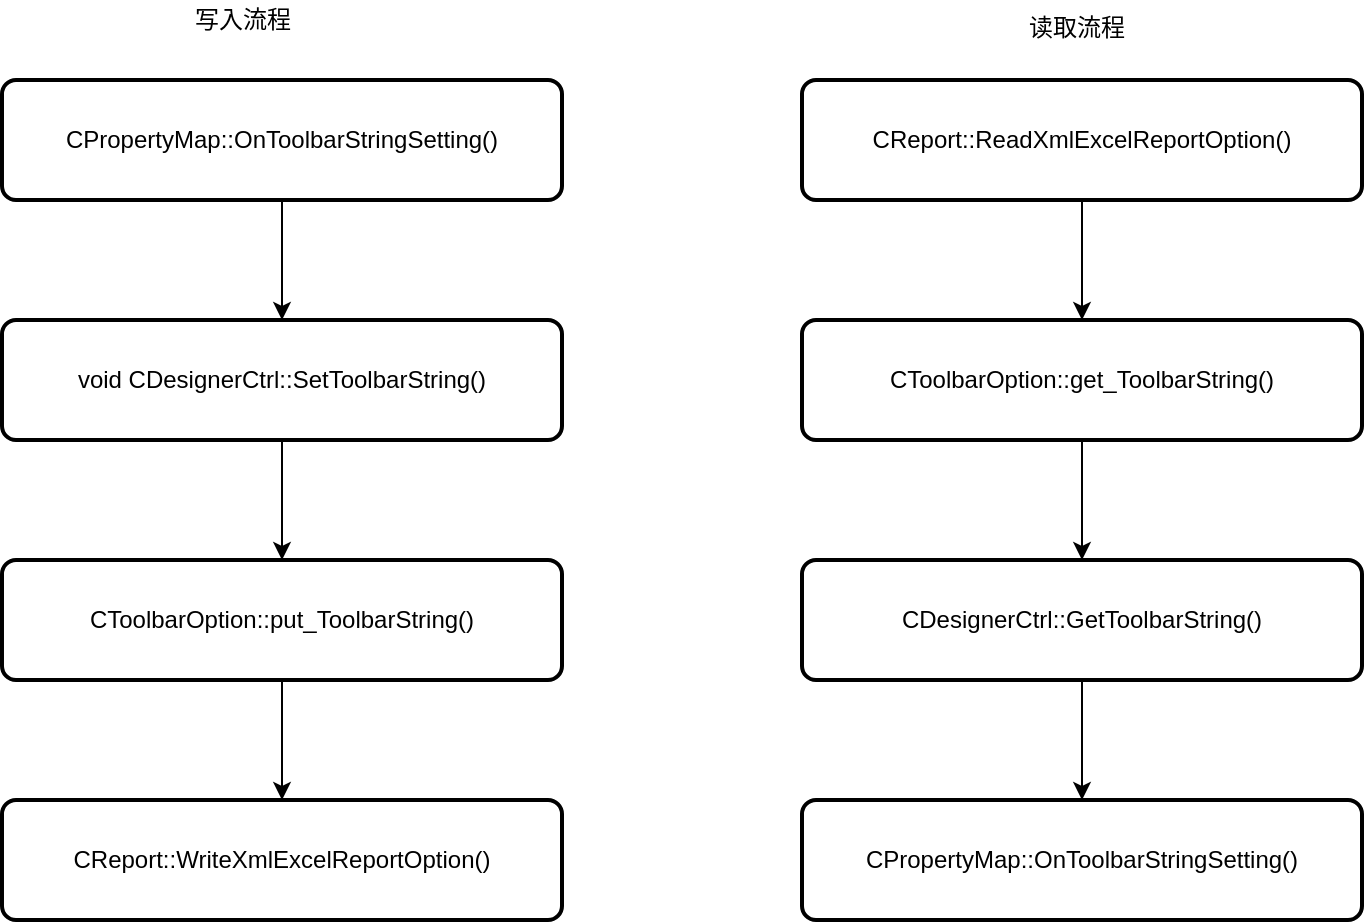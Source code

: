 <mxfile version="13.1.3" type="github"><diagram id="1GL4U_6VFcoJwmi3sARw" name="第 1 页"><mxGraphModel dx="1230" dy="863" grid="1" gridSize="10" guides="1" tooltips="1" connect="1" arrows="1" fold="1" page="1" pageScale="1" pageWidth="827" pageHeight="1169" math="0" shadow="0"><root><mxCell id="0"/><mxCell id="1" parent="0"/><mxCell id="bw1jB-szEbnQhYUeWQTg-3" value="" style="edgeStyle=orthogonalEdgeStyle;rounded=0;orthogonalLoop=1;jettySize=auto;html=1;" parent="1" source="bw1jB-szEbnQhYUeWQTg-1" target="bw1jB-szEbnQhYUeWQTg-2" edge="1"><mxGeometry relative="1" as="geometry"/></mxCell><mxCell id="bw1jB-szEbnQhYUeWQTg-1" value="CPropertyMap::OnToolbarStringSetting()" style="rounded=1;whiteSpace=wrap;html=1;absoluteArcSize=1;arcSize=14;strokeWidth=2;" parent="1" vertex="1"><mxGeometry x="40" y="120" width="280" height="60" as="geometry"/></mxCell><mxCell id="bw1jB-szEbnQhYUeWQTg-5" value="" style="edgeStyle=orthogonalEdgeStyle;rounded=0;orthogonalLoop=1;jettySize=auto;html=1;" parent="1" source="bw1jB-szEbnQhYUeWQTg-2" target="bw1jB-szEbnQhYUeWQTg-4" edge="1"><mxGeometry relative="1" as="geometry"/></mxCell><mxCell id="bw1jB-szEbnQhYUeWQTg-2" value="void CDesignerCtrl::SetToolbarString()" style="rounded=1;whiteSpace=wrap;html=1;absoluteArcSize=1;arcSize=14;strokeWidth=2;" parent="1" vertex="1"><mxGeometry x="40" y="240" width="280" height="60" as="geometry"/></mxCell><mxCell id="bw1jB-szEbnQhYUeWQTg-7" value="" style="edgeStyle=orthogonalEdgeStyle;rounded=0;orthogonalLoop=1;jettySize=auto;html=1;" parent="1" source="bw1jB-szEbnQhYUeWQTg-4" target="bw1jB-szEbnQhYUeWQTg-6" edge="1"><mxGeometry relative="1" as="geometry"/></mxCell><mxCell id="bw1jB-szEbnQhYUeWQTg-4" value="CToolbarOption::put_ToolbarString()" style="rounded=1;whiteSpace=wrap;html=1;absoluteArcSize=1;arcSize=14;strokeWidth=2;" parent="1" vertex="1"><mxGeometry x="40" y="360" width="280" height="60" as="geometry"/></mxCell><mxCell id="bw1jB-szEbnQhYUeWQTg-6" value="CReport::WriteXmlExcelReportOption()" style="rounded=1;whiteSpace=wrap;html=1;absoluteArcSize=1;arcSize=14;strokeWidth=2;" parent="1" vertex="1"><mxGeometry x="40" y="480" width="280" height="60" as="geometry"/></mxCell><mxCell id="bw1jB-szEbnQhYUeWQTg-10" value="" style="edgeStyle=orthogonalEdgeStyle;rounded=0;orthogonalLoop=1;jettySize=auto;html=1;" parent="1" source="bw1jB-szEbnQhYUeWQTg-8" target="bw1jB-szEbnQhYUeWQTg-9" edge="1"><mxGeometry relative="1" as="geometry"/></mxCell><mxCell id="bw1jB-szEbnQhYUeWQTg-8" value="CReport::ReadXmlExcelReportOption()" style="rounded=1;whiteSpace=wrap;html=1;absoluteArcSize=1;arcSize=14;strokeWidth=2;" parent="1" vertex="1"><mxGeometry x="440" y="120" width="280" height="60" as="geometry"/></mxCell><mxCell id="bw1jB-szEbnQhYUeWQTg-12" value="" style="edgeStyle=orthogonalEdgeStyle;rounded=0;orthogonalLoop=1;jettySize=auto;html=1;" parent="1" source="bw1jB-szEbnQhYUeWQTg-9" target="bw1jB-szEbnQhYUeWQTg-11" edge="1"><mxGeometry relative="1" as="geometry"/></mxCell><mxCell id="bw1jB-szEbnQhYUeWQTg-9" value="CToolbarOption::get_ToolbarString()" style="rounded=1;whiteSpace=wrap;html=1;absoluteArcSize=1;arcSize=14;strokeWidth=2;" parent="1" vertex="1"><mxGeometry x="440" y="240" width="280" height="60" as="geometry"/></mxCell><mxCell id="bw1jB-szEbnQhYUeWQTg-14" value="" style="edgeStyle=orthogonalEdgeStyle;rounded=0;orthogonalLoop=1;jettySize=auto;html=1;" parent="1" source="bw1jB-szEbnQhYUeWQTg-11" target="bw1jB-szEbnQhYUeWQTg-13" edge="1"><mxGeometry relative="1" as="geometry"/></mxCell><mxCell id="bw1jB-szEbnQhYUeWQTg-11" value="CDesignerCtrl::GetToolbarString()" style="rounded=1;whiteSpace=wrap;html=1;absoluteArcSize=1;arcSize=14;strokeWidth=2;" parent="1" vertex="1"><mxGeometry x="440" y="360" width="280" height="60" as="geometry"/></mxCell><mxCell id="bw1jB-szEbnQhYUeWQTg-13" value="CPropertyMap::OnToolbarStringSetting()" style="rounded=1;whiteSpace=wrap;html=1;absoluteArcSize=1;arcSize=14;strokeWidth=2;" parent="1" vertex="1"><mxGeometry x="440" y="480" width="280" height="60" as="geometry"/></mxCell><mxCell id="bw1jB-szEbnQhYUeWQTg-15" value="写入流程" style="text;html=1;align=center;verticalAlign=middle;resizable=0;points=[];autosize=1;" parent="1" vertex="1"><mxGeometry x="130" y="80" width="60" height="20" as="geometry"/></mxCell><mxCell id="bw1jB-szEbnQhYUeWQTg-16" value="读取流程" style="text;html=1;align=center;verticalAlign=middle;resizable=0;points=[];autosize=1;" parent="1" vertex="1"><mxGeometry x="547" y="84" width="60" height="20" as="geometry"/></mxCell></root></mxGraphModel></diagram></mxfile>
